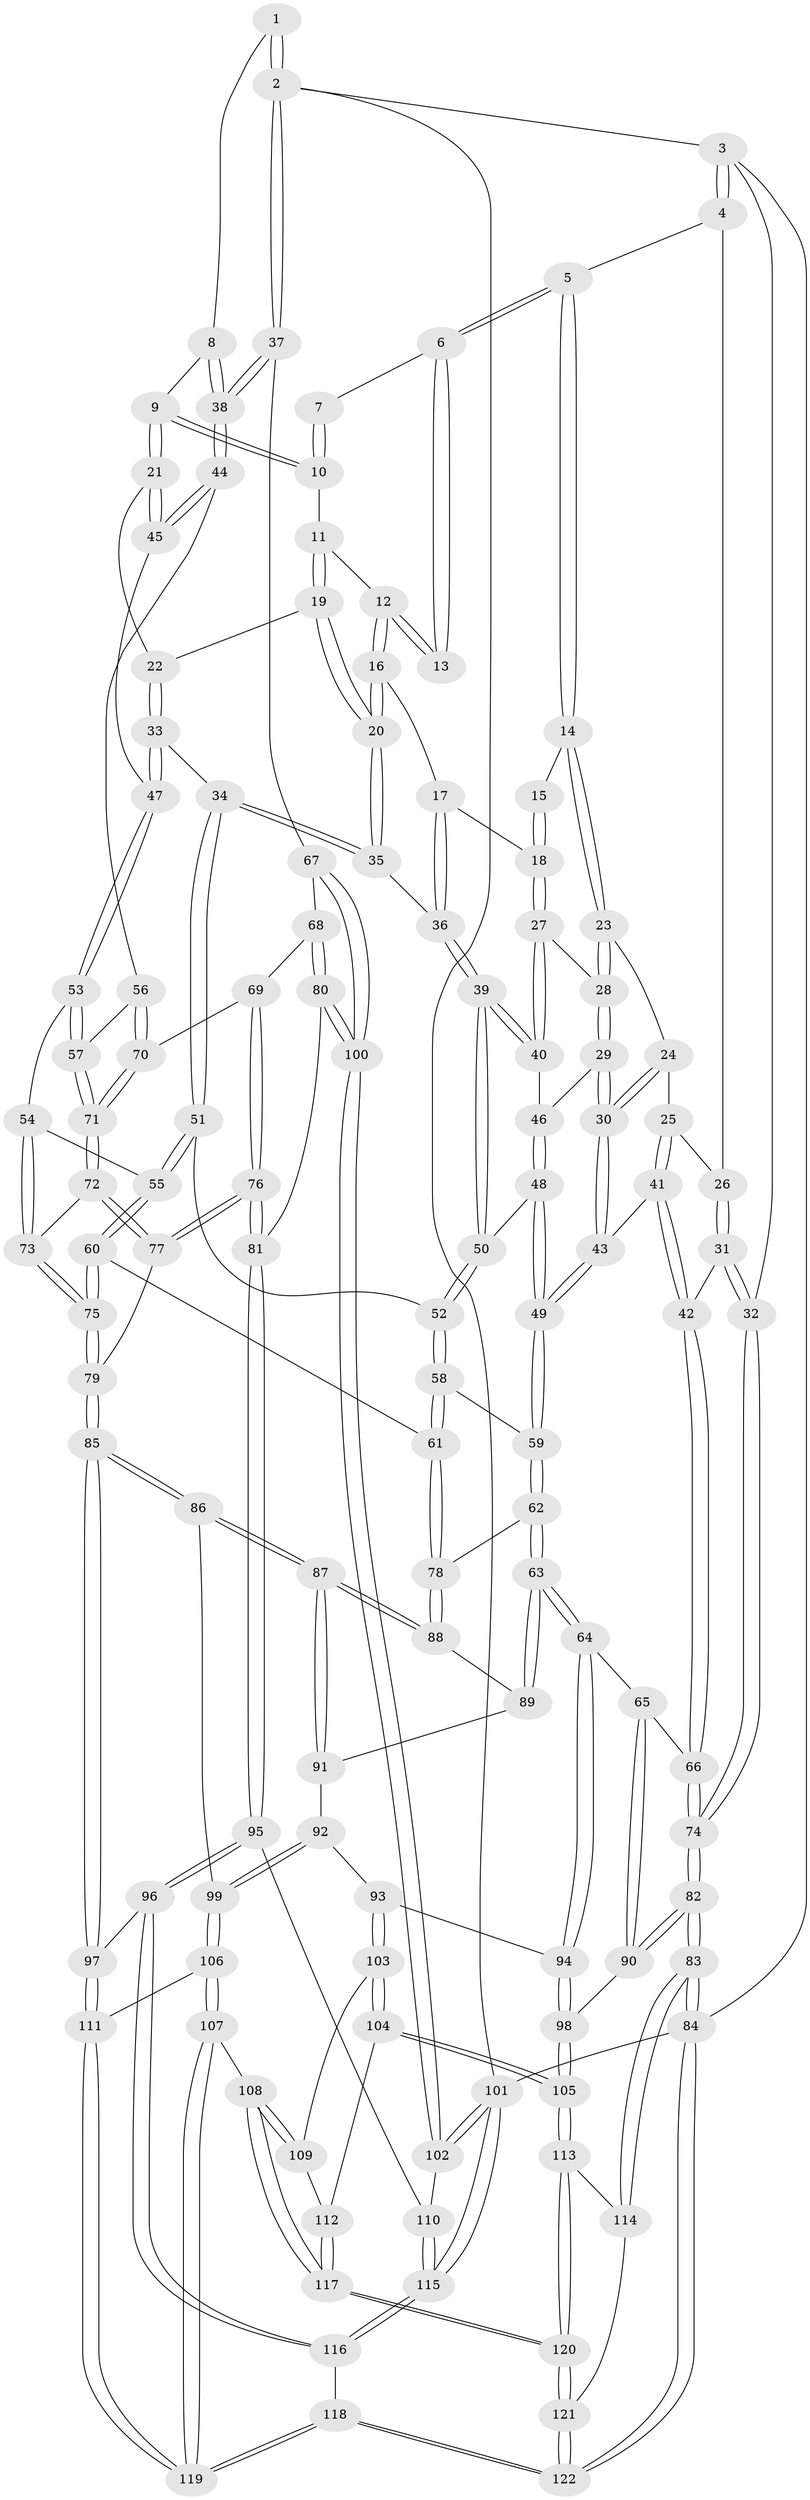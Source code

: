 // Generated by graph-tools (version 1.1) at 2025/17/03/09/25 04:17:13]
// undirected, 122 vertices, 302 edges
graph export_dot {
graph [start="1"]
  node [color=gray90,style=filled];
  1 [pos="+0.9260536058471225+0"];
  2 [pos="+1+0"];
  3 [pos="+0+0"];
  4 [pos="+0+0"];
  5 [pos="+0.1217694174129193+0"];
  6 [pos="+0.5670558084546327+0"];
  7 [pos="+0.6858271328944228+0"];
  8 [pos="+0.8891050814846985+0.10410117020546732"];
  9 [pos="+0.8586796949021316+0.12239858526173214"];
  10 [pos="+0.7352072329013732+0.026432418684512633"];
  11 [pos="+0.6706133318643023+0.10857987296258828"];
  12 [pos="+0.5628006785513996+0.029422810668375016"];
  13 [pos="+0.5546005140602058+0"];
  14 [pos="+0.26366260936466535+0.04421533038245266"];
  15 [pos="+0.4294183908418566+0.034373338758723455"];
  16 [pos="+0.5227814477950122+0.10198497219028559"];
  17 [pos="+0.459338597024091+0.14058461646580878"];
  18 [pos="+0.44400465757663476+0.14497150952074198"];
  19 [pos="+0.6800031243471683+0.1317231789492342"];
  20 [pos="+0.5945149338050185+0.20110953587534736"];
  21 [pos="+0.8241811495937589+0.1645074572366955"];
  22 [pos="+0.6896007251915283+0.13816325519739744"];
  23 [pos="+0.26558082438929026+0.05172972543127649"];
  24 [pos="+0.20833758818991063+0.13131389426987133"];
  25 [pos="+0.11543793398868585+0.1810881461443666"];
  26 [pos="+0.07141866888306374+0.14076264752500206"];
  27 [pos="+0.4011749229257558+0.1663514051291882"];
  28 [pos="+0.3074258885406391+0.10583195129473923"];
  29 [pos="+0.26165203426474337+0.23735411936880493"];
  30 [pos="+0.19295820344776968+0.29225661150372434"];
  31 [pos="+0+0.32806008600566455"];
  32 [pos="+0+0.34128131915039267"];
  33 [pos="+0.6829858430422714+0.28077247167953456"];
  34 [pos="+0.6164632122391165+0.26593757895388437"];
  35 [pos="+0.5894049637571035+0.24337420590542513"];
  36 [pos="+0.5545077589887991+0.2521338881793842"];
  37 [pos="+1+0.22095331686074113"];
  38 [pos="+1+0.21919522493329013"];
  39 [pos="+0.46417465780280426+0.314858247840621"];
  40 [pos="+0.4018420088640096+0.1988553251041129"];
  41 [pos="+0.13456552683168138+0.31895500595333404"];
  42 [pos="+0.07172553680208044+0.3417878150907041"];
  43 [pos="+0.1735416171296215+0.32163551740653057"];
  44 [pos="+0.9116771438227358+0.3335757993803385"];
  45 [pos="+0.8150405111133446+0.24405341373256786"];
  46 [pos="+0.33551018279259576+0.25892263130344617"];
  47 [pos="+0.7217044947734036+0.30662547299017956"];
  48 [pos="+0.3247998301305782+0.3070388554111425"];
  49 [pos="+0.2543635241834708+0.3860807433008744"];
  50 [pos="+0.46285654534808196+0.3242510531368776"];
  51 [pos="+0.5892717581919646+0.3485756960236858"];
  52 [pos="+0.4646502369157931+0.3458666964421955"];
  53 [pos="+0.7173492446831252+0.37420444703311206"];
  54 [pos="+0.7114350668662708+0.37973499915711517"];
  55 [pos="+0.6369775190555974+0.42594093358420776"];
  56 [pos="+0.9011562904555542+0.37261532016006327"];
  57 [pos="+0.7788642828711434+0.40800048602221"];
  58 [pos="+0.4532743677320927+0.39734459818147916"];
  59 [pos="+0.29284810557872+0.45577759687401176"];
  60 [pos="+0.583239477992909+0.5106880061737229"];
  61 [pos="+0.5553656546363198+0.5100267445832173"];
  62 [pos="+0.2850465568059984+0.49408763304867814"];
  63 [pos="+0.253180524494536+0.5633335238569205"];
  64 [pos="+0.251293078674421+0.5649466255337308"];
  65 [pos="+0.17520950784356426+0.5556913100273354"];
  66 [pos="+0.10424599715963322+0.512549280950596"];
  67 [pos="+1+0.5211734607869843"];
  68 [pos="+1+0.5065856936209071"];
  69 [pos="+0.958669110680794+0.4797824578552692"];
  70 [pos="+0.9192093341612426+0.44018558055833307"];
  71 [pos="+0.8067115577064551+0.5045684589189414"];
  72 [pos="+0.7994001632007176+0.5253798503692804"];
  73 [pos="+0.7337612866558065+0.49205097094469114"];
  74 [pos="+0+0.6158321052675684"];
  75 [pos="+0.5931630698156981+0.5197907673116173"];
  76 [pos="+0.8338027298259099+0.6149192414879219"];
  77 [pos="+0.8020631924875307+0.5876373953895008"];
  78 [pos="+0.5013791558201114+0.5622728978545801"];
  79 [pos="+0.6567972787451086+0.604308387588642"];
  80 [pos="+0.8663999256258714+0.6684369128034483"];
  81 [pos="+0.8640848902680205+0.6684068337421865"];
  82 [pos="+0+0.7184774932349106"];
  83 [pos="+0+1"];
  84 [pos="+0+1"];
  85 [pos="+0.6324049532155205+0.7426552369257646"];
  86 [pos="+0.48307426249693775+0.7110236062606483"];
  87 [pos="+0.4774393907697695+0.6843286268730331"];
  88 [pos="+0.4836434476437397+0.5974740061905085"];
  89 [pos="+0.32704788987490907+0.5984959455552051"];
  90 [pos="+0+0.7383734331184663"];
  91 [pos="+0.36654771831546235+0.642846144161298"];
  92 [pos="+0.37191716643146244+0.7216554877763441"];
  93 [pos="+0.2526171871226414+0.690228534243203"];
  94 [pos="+0.23904646461822845+0.668550950818836"];
  95 [pos="+0.7974924503627479+0.7943491529129464"];
  96 [pos="+0.7846130150507086+0.8004078699680297"];
  97 [pos="+0.6585398630147448+0.7859029927519668"];
  98 [pos="+0.06300756155332364+0.7747588949635458"];
  99 [pos="+0.429762398291476+0.7674191867497023"];
  100 [pos="+1+0.7778693120352463"];
  101 [pos="+1+1"];
  102 [pos="+1+0.8125225457622187"];
  103 [pos="+0.2656794258902632+0.7561661410117132"];
  104 [pos="+0.14750900924949906+0.845763070194572"];
  105 [pos="+0.1176273049911352+0.8391008623324757"];
  106 [pos="+0.42637134499393187+0.7787247411489808"];
  107 [pos="+0.39653951470953785+0.865015845162785"];
  108 [pos="+0.3624834989974839+0.8620964668714978"];
  109 [pos="+0.3115726358417773+0.8254743383765953"];
  110 [pos="+0.831008137737161+0.8128021089888892"];
  111 [pos="+0.6266162353457488+0.8410868524735621"];
  112 [pos="+0.16880996602441792+0.8576172774905891"];
  113 [pos="+0.10986429718744266+0.8806369335218788"];
  114 [pos="+0.07475183745185722+0.939392750540568"];
  115 [pos="+1+1"];
  116 [pos="+0.7730173420093375+1"];
  117 [pos="+0.24040692695645421+0.9465357883399119"];
  118 [pos="+0.5424616662693319+1"];
  119 [pos="+0.5249824688433697+1"];
  120 [pos="+0.20713484236023288+1"];
  121 [pos="+0.20551817119307186+1"];
  122 [pos="+0.21634111092095104+1"];
  1 -- 2;
  1 -- 2;
  1 -- 8;
  2 -- 3;
  2 -- 37;
  2 -- 37;
  2 -- 101;
  3 -- 4;
  3 -- 4;
  3 -- 32;
  3 -- 84;
  4 -- 5;
  4 -- 26;
  5 -- 6;
  5 -- 6;
  5 -- 14;
  5 -- 14;
  6 -- 7;
  6 -- 13;
  6 -- 13;
  7 -- 10;
  7 -- 10;
  8 -- 9;
  8 -- 38;
  8 -- 38;
  9 -- 10;
  9 -- 10;
  9 -- 21;
  9 -- 21;
  10 -- 11;
  11 -- 12;
  11 -- 19;
  11 -- 19;
  12 -- 13;
  12 -- 13;
  12 -- 16;
  12 -- 16;
  14 -- 15;
  14 -- 23;
  14 -- 23;
  15 -- 18;
  15 -- 18;
  16 -- 17;
  16 -- 20;
  16 -- 20;
  17 -- 18;
  17 -- 36;
  17 -- 36;
  18 -- 27;
  18 -- 27;
  19 -- 20;
  19 -- 20;
  19 -- 22;
  20 -- 35;
  20 -- 35;
  21 -- 22;
  21 -- 45;
  21 -- 45;
  22 -- 33;
  22 -- 33;
  23 -- 24;
  23 -- 28;
  23 -- 28;
  24 -- 25;
  24 -- 30;
  24 -- 30;
  25 -- 26;
  25 -- 41;
  25 -- 41;
  26 -- 31;
  26 -- 31;
  27 -- 28;
  27 -- 40;
  27 -- 40;
  28 -- 29;
  28 -- 29;
  29 -- 30;
  29 -- 30;
  29 -- 46;
  30 -- 43;
  30 -- 43;
  31 -- 32;
  31 -- 32;
  31 -- 42;
  32 -- 74;
  32 -- 74;
  33 -- 34;
  33 -- 47;
  33 -- 47;
  34 -- 35;
  34 -- 35;
  34 -- 51;
  34 -- 51;
  35 -- 36;
  36 -- 39;
  36 -- 39;
  37 -- 38;
  37 -- 38;
  37 -- 67;
  38 -- 44;
  38 -- 44;
  39 -- 40;
  39 -- 40;
  39 -- 50;
  39 -- 50;
  40 -- 46;
  41 -- 42;
  41 -- 42;
  41 -- 43;
  42 -- 66;
  42 -- 66;
  43 -- 49;
  43 -- 49;
  44 -- 45;
  44 -- 45;
  44 -- 56;
  45 -- 47;
  46 -- 48;
  46 -- 48;
  47 -- 53;
  47 -- 53;
  48 -- 49;
  48 -- 49;
  48 -- 50;
  49 -- 59;
  49 -- 59;
  50 -- 52;
  50 -- 52;
  51 -- 52;
  51 -- 55;
  51 -- 55;
  52 -- 58;
  52 -- 58;
  53 -- 54;
  53 -- 57;
  53 -- 57;
  54 -- 55;
  54 -- 73;
  54 -- 73;
  55 -- 60;
  55 -- 60;
  56 -- 57;
  56 -- 70;
  56 -- 70;
  57 -- 71;
  57 -- 71;
  58 -- 59;
  58 -- 61;
  58 -- 61;
  59 -- 62;
  59 -- 62;
  60 -- 61;
  60 -- 75;
  60 -- 75;
  61 -- 78;
  61 -- 78;
  62 -- 63;
  62 -- 63;
  62 -- 78;
  63 -- 64;
  63 -- 64;
  63 -- 89;
  63 -- 89;
  64 -- 65;
  64 -- 94;
  64 -- 94;
  65 -- 66;
  65 -- 90;
  65 -- 90;
  66 -- 74;
  66 -- 74;
  67 -- 68;
  67 -- 100;
  67 -- 100;
  68 -- 69;
  68 -- 80;
  68 -- 80;
  69 -- 70;
  69 -- 76;
  69 -- 76;
  70 -- 71;
  70 -- 71;
  71 -- 72;
  71 -- 72;
  72 -- 73;
  72 -- 77;
  72 -- 77;
  73 -- 75;
  73 -- 75;
  74 -- 82;
  74 -- 82;
  75 -- 79;
  75 -- 79;
  76 -- 77;
  76 -- 77;
  76 -- 81;
  76 -- 81;
  77 -- 79;
  78 -- 88;
  78 -- 88;
  79 -- 85;
  79 -- 85;
  80 -- 81;
  80 -- 100;
  80 -- 100;
  81 -- 95;
  81 -- 95;
  82 -- 83;
  82 -- 83;
  82 -- 90;
  82 -- 90;
  83 -- 84;
  83 -- 84;
  83 -- 114;
  83 -- 114;
  84 -- 122;
  84 -- 122;
  84 -- 101;
  85 -- 86;
  85 -- 86;
  85 -- 97;
  85 -- 97;
  86 -- 87;
  86 -- 87;
  86 -- 99;
  87 -- 88;
  87 -- 88;
  87 -- 91;
  87 -- 91;
  88 -- 89;
  89 -- 91;
  90 -- 98;
  91 -- 92;
  92 -- 93;
  92 -- 99;
  92 -- 99;
  93 -- 94;
  93 -- 103;
  93 -- 103;
  94 -- 98;
  94 -- 98;
  95 -- 96;
  95 -- 96;
  95 -- 110;
  96 -- 97;
  96 -- 116;
  96 -- 116;
  97 -- 111;
  97 -- 111;
  98 -- 105;
  98 -- 105;
  99 -- 106;
  99 -- 106;
  100 -- 102;
  100 -- 102;
  101 -- 102;
  101 -- 102;
  101 -- 115;
  101 -- 115;
  102 -- 110;
  103 -- 104;
  103 -- 104;
  103 -- 109;
  104 -- 105;
  104 -- 105;
  104 -- 112;
  105 -- 113;
  105 -- 113;
  106 -- 107;
  106 -- 107;
  106 -- 111;
  107 -- 108;
  107 -- 119;
  107 -- 119;
  108 -- 109;
  108 -- 109;
  108 -- 117;
  108 -- 117;
  109 -- 112;
  110 -- 115;
  110 -- 115;
  111 -- 119;
  111 -- 119;
  112 -- 117;
  112 -- 117;
  113 -- 114;
  113 -- 120;
  113 -- 120;
  114 -- 121;
  115 -- 116;
  115 -- 116;
  116 -- 118;
  117 -- 120;
  117 -- 120;
  118 -- 119;
  118 -- 119;
  118 -- 122;
  118 -- 122;
  120 -- 121;
  120 -- 121;
  121 -- 122;
  121 -- 122;
}
